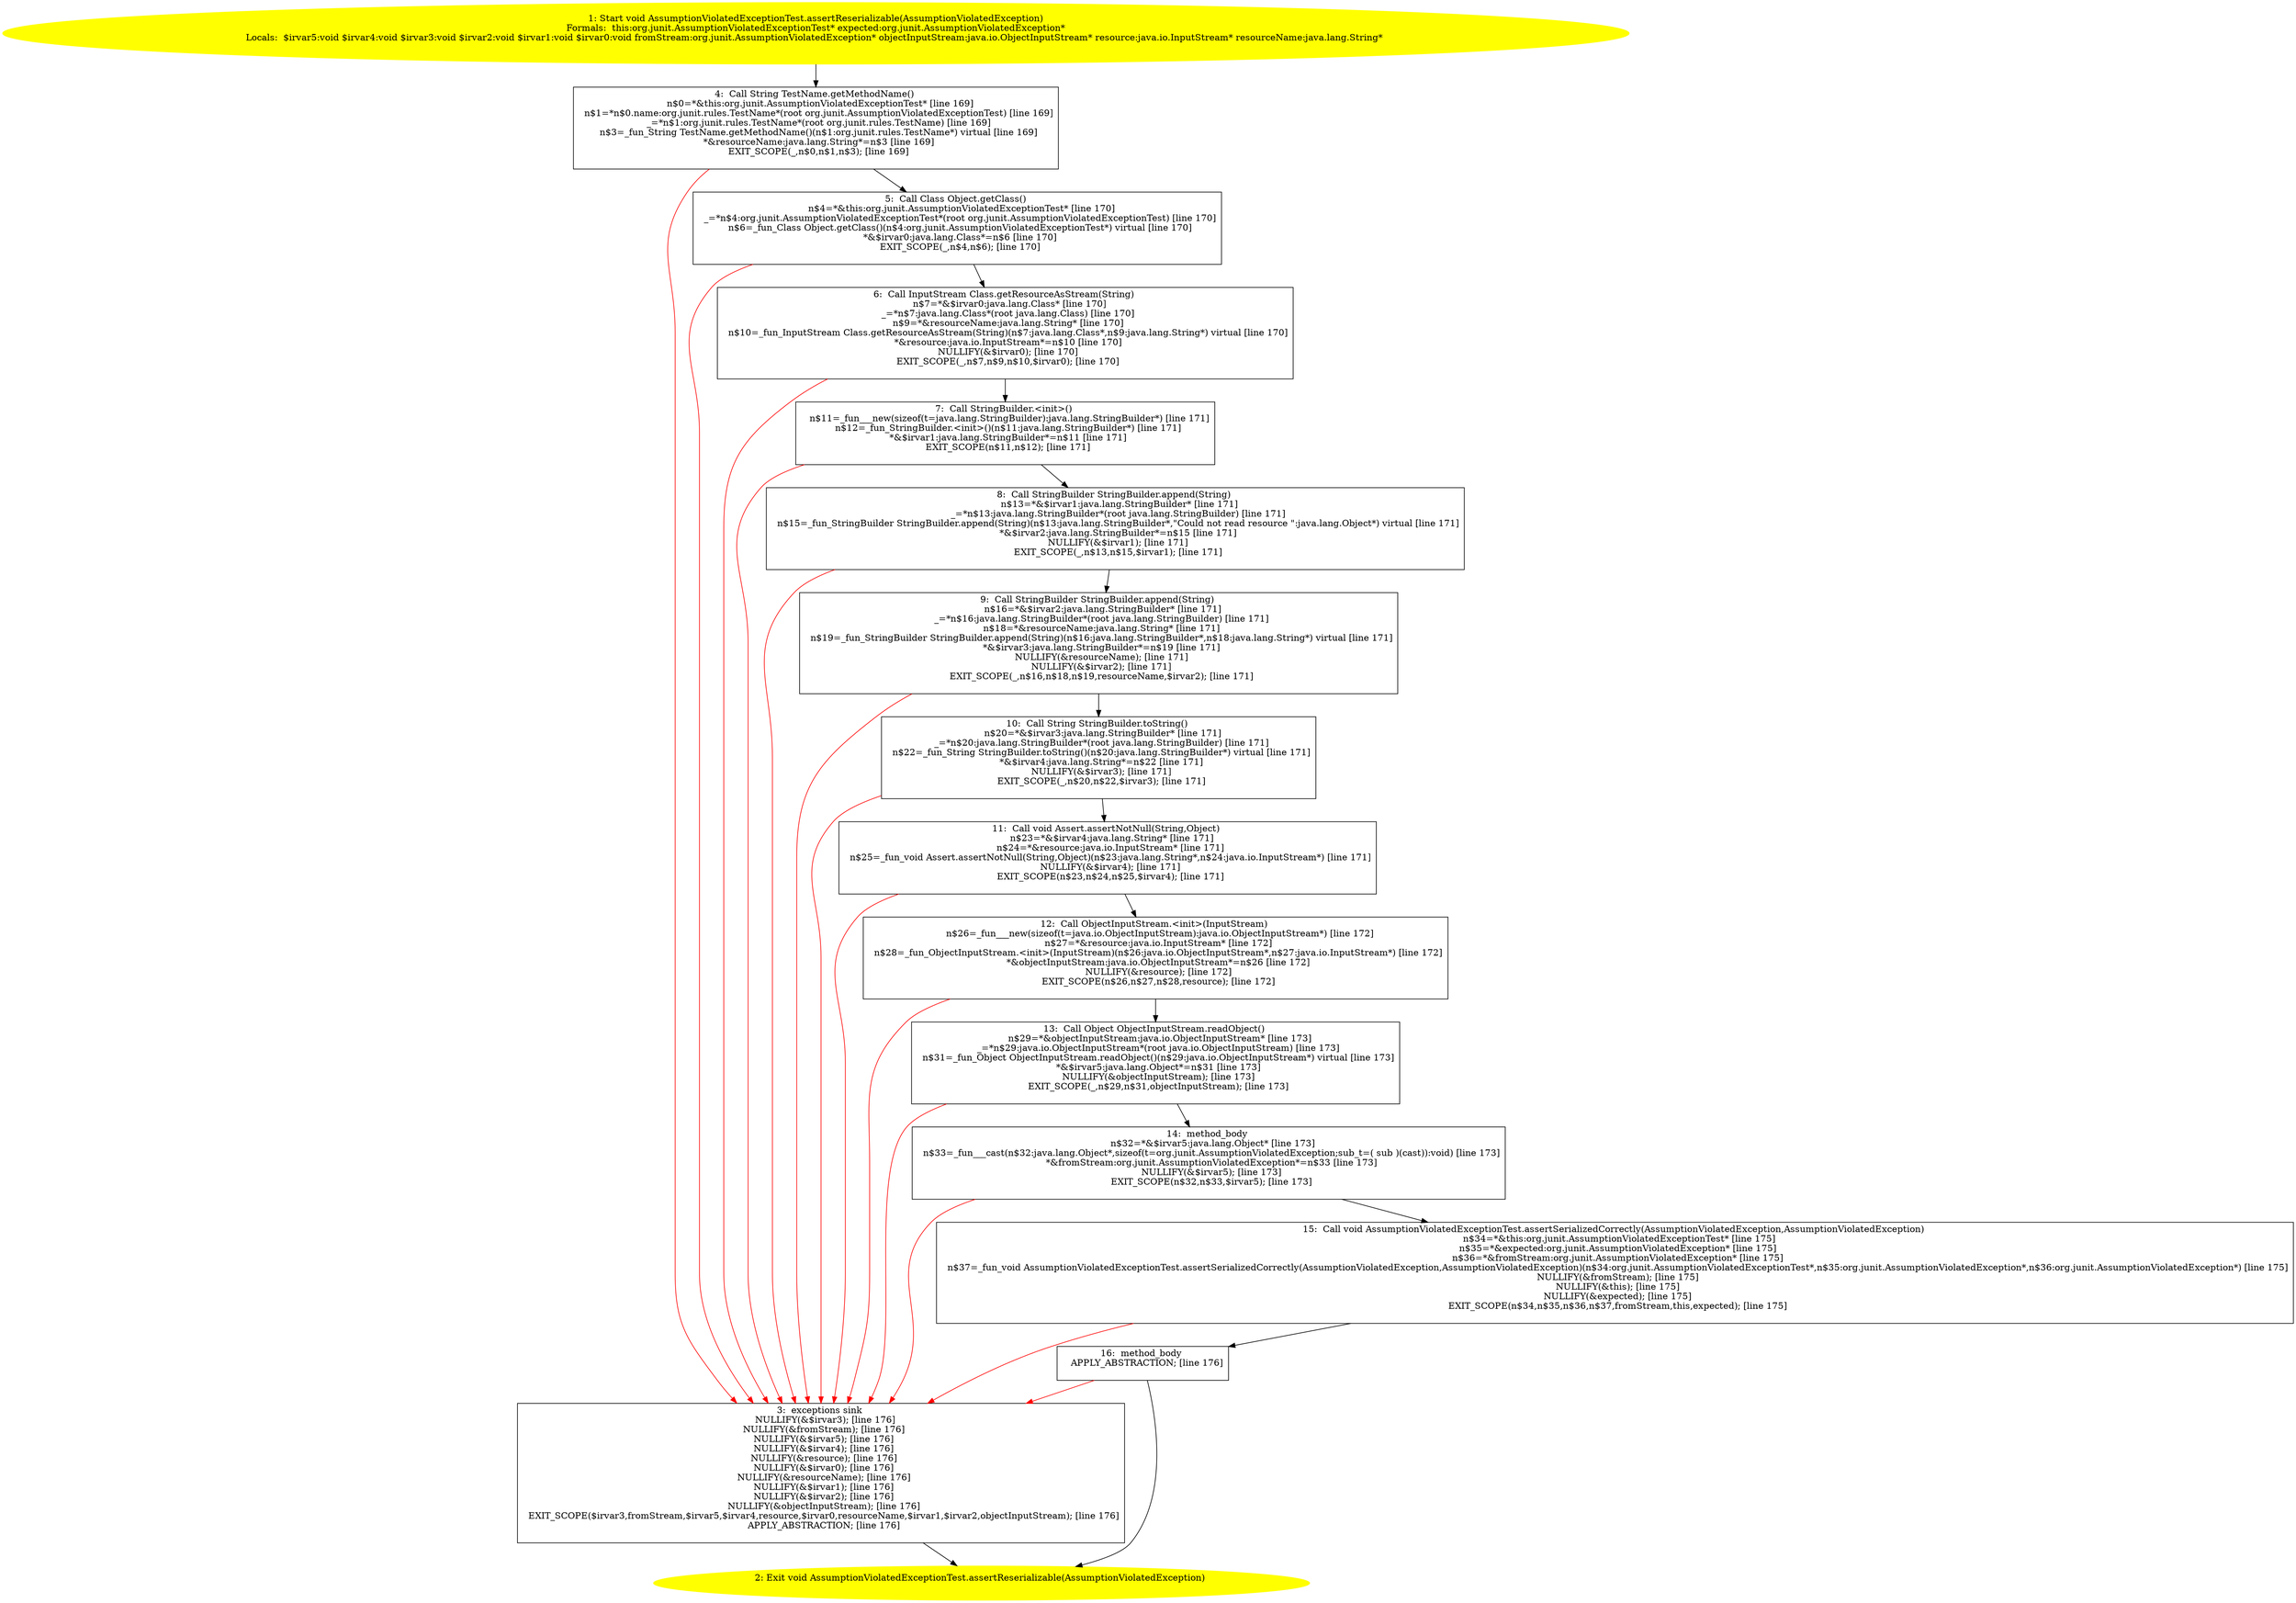 /* @generated */
digraph cfg {
"org.junit.AssumptionViolatedExceptionTest.assertReserializable(org.junit.AssumptionViolatedException.43aed5c382d276e03f097df8f5a1d4c6_1" [label="1: Start void AssumptionViolatedExceptionTest.assertReserializable(AssumptionViolatedException)\nFormals:  this:org.junit.AssumptionViolatedExceptionTest* expected:org.junit.AssumptionViolatedException*\nLocals:  $irvar5:void $irvar4:void $irvar3:void $irvar2:void $irvar1:void $irvar0:void fromStream:org.junit.AssumptionViolatedException* objectInputStream:java.io.ObjectInputStream* resource:java.io.InputStream* resourceName:java.lang.String* \n  " color=yellow style=filled]
	

	 "org.junit.AssumptionViolatedExceptionTest.assertReserializable(org.junit.AssumptionViolatedException.43aed5c382d276e03f097df8f5a1d4c6_1" -> "org.junit.AssumptionViolatedExceptionTest.assertReserializable(org.junit.AssumptionViolatedException.43aed5c382d276e03f097df8f5a1d4c6_4" ;
"org.junit.AssumptionViolatedExceptionTest.assertReserializable(org.junit.AssumptionViolatedException.43aed5c382d276e03f097df8f5a1d4c6_2" [label="2: Exit void AssumptionViolatedExceptionTest.assertReserializable(AssumptionViolatedException) \n  " color=yellow style=filled]
	

"org.junit.AssumptionViolatedExceptionTest.assertReserializable(org.junit.AssumptionViolatedException.43aed5c382d276e03f097df8f5a1d4c6_3" [label="3:  exceptions sink \n   NULLIFY(&$irvar3); [line 176]\n  NULLIFY(&fromStream); [line 176]\n  NULLIFY(&$irvar5); [line 176]\n  NULLIFY(&$irvar4); [line 176]\n  NULLIFY(&resource); [line 176]\n  NULLIFY(&$irvar0); [line 176]\n  NULLIFY(&resourceName); [line 176]\n  NULLIFY(&$irvar1); [line 176]\n  NULLIFY(&$irvar2); [line 176]\n  NULLIFY(&objectInputStream); [line 176]\n  EXIT_SCOPE($irvar3,fromStream,$irvar5,$irvar4,resource,$irvar0,resourceName,$irvar1,$irvar2,objectInputStream); [line 176]\n  APPLY_ABSTRACTION; [line 176]\n " shape="box"]
	

	 "org.junit.AssumptionViolatedExceptionTest.assertReserializable(org.junit.AssumptionViolatedException.43aed5c382d276e03f097df8f5a1d4c6_3" -> "org.junit.AssumptionViolatedExceptionTest.assertReserializable(org.junit.AssumptionViolatedException.43aed5c382d276e03f097df8f5a1d4c6_2" ;
"org.junit.AssumptionViolatedExceptionTest.assertReserializable(org.junit.AssumptionViolatedException.43aed5c382d276e03f097df8f5a1d4c6_4" [label="4:  Call String TestName.getMethodName() \n   n$0=*&this:org.junit.AssumptionViolatedExceptionTest* [line 169]\n  n$1=*n$0.name:org.junit.rules.TestName*(root org.junit.AssumptionViolatedExceptionTest) [line 169]\n  _=*n$1:org.junit.rules.TestName*(root org.junit.rules.TestName) [line 169]\n  n$3=_fun_String TestName.getMethodName()(n$1:org.junit.rules.TestName*) virtual [line 169]\n  *&resourceName:java.lang.String*=n$3 [line 169]\n  EXIT_SCOPE(_,n$0,n$1,n$3); [line 169]\n " shape="box"]
	

	 "org.junit.AssumptionViolatedExceptionTest.assertReserializable(org.junit.AssumptionViolatedException.43aed5c382d276e03f097df8f5a1d4c6_4" -> "org.junit.AssumptionViolatedExceptionTest.assertReserializable(org.junit.AssumptionViolatedException.43aed5c382d276e03f097df8f5a1d4c6_5" ;
	 "org.junit.AssumptionViolatedExceptionTest.assertReserializable(org.junit.AssumptionViolatedException.43aed5c382d276e03f097df8f5a1d4c6_4" -> "org.junit.AssumptionViolatedExceptionTest.assertReserializable(org.junit.AssumptionViolatedException.43aed5c382d276e03f097df8f5a1d4c6_3" [color="red" ];
"org.junit.AssumptionViolatedExceptionTest.assertReserializable(org.junit.AssumptionViolatedException.43aed5c382d276e03f097df8f5a1d4c6_5" [label="5:  Call Class Object.getClass() \n   n$4=*&this:org.junit.AssumptionViolatedExceptionTest* [line 170]\n  _=*n$4:org.junit.AssumptionViolatedExceptionTest*(root org.junit.AssumptionViolatedExceptionTest) [line 170]\n  n$6=_fun_Class Object.getClass()(n$4:org.junit.AssumptionViolatedExceptionTest*) virtual [line 170]\n  *&$irvar0:java.lang.Class*=n$6 [line 170]\n  EXIT_SCOPE(_,n$4,n$6); [line 170]\n " shape="box"]
	

	 "org.junit.AssumptionViolatedExceptionTest.assertReserializable(org.junit.AssumptionViolatedException.43aed5c382d276e03f097df8f5a1d4c6_5" -> "org.junit.AssumptionViolatedExceptionTest.assertReserializable(org.junit.AssumptionViolatedException.43aed5c382d276e03f097df8f5a1d4c6_6" ;
	 "org.junit.AssumptionViolatedExceptionTest.assertReserializable(org.junit.AssumptionViolatedException.43aed5c382d276e03f097df8f5a1d4c6_5" -> "org.junit.AssumptionViolatedExceptionTest.assertReserializable(org.junit.AssumptionViolatedException.43aed5c382d276e03f097df8f5a1d4c6_3" [color="red" ];
"org.junit.AssumptionViolatedExceptionTest.assertReserializable(org.junit.AssumptionViolatedException.43aed5c382d276e03f097df8f5a1d4c6_6" [label="6:  Call InputStream Class.getResourceAsStream(String) \n   n$7=*&$irvar0:java.lang.Class* [line 170]\n  _=*n$7:java.lang.Class*(root java.lang.Class) [line 170]\n  n$9=*&resourceName:java.lang.String* [line 170]\n  n$10=_fun_InputStream Class.getResourceAsStream(String)(n$7:java.lang.Class*,n$9:java.lang.String*) virtual [line 170]\n  *&resource:java.io.InputStream*=n$10 [line 170]\n  NULLIFY(&$irvar0); [line 170]\n  EXIT_SCOPE(_,n$7,n$9,n$10,$irvar0); [line 170]\n " shape="box"]
	

	 "org.junit.AssumptionViolatedExceptionTest.assertReserializable(org.junit.AssumptionViolatedException.43aed5c382d276e03f097df8f5a1d4c6_6" -> "org.junit.AssumptionViolatedExceptionTest.assertReserializable(org.junit.AssumptionViolatedException.43aed5c382d276e03f097df8f5a1d4c6_7" ;
	 "org.junit.AssumptionViolatedExceptionTest.assertReserializable(org.junit.AssumptionViolatedException.43aed5c382d276e03f097df8f5a1d4c6_6" -> "org.junit.AssumptionViolatedExceptionTest.assertReserializable(org.junit.AssumptionViolatedException.43aed5c382d276e03f097df8f5a1d4c6_3" [color="red" ];
"org.junit.AssumptionViolatedExceptionTest.assertReserializable(org.junit.AssumptionViolatedException.43aed5c382d276e03f097df8f5a1d4c6_7" [label="7:  Call StringBuilder.<init>() \n   n$11=_fun___new(sizeof(t=java.lang.StringBuilder):java.lang.StringBuilder*) [line 171]\n  n$12=_fun_StringBuilder.<init>()(n$11:java.lang.StringBuilder*) [line 171]\n  *&$irvar1:java.lang.StringBuilder*=n$11 [line 171]\n  EXIT_SCOPE(n$11,n$12); [line 171]\n " shape="box"]
	

	 "org.junit.AssumptionViolatedExceptionTest.assertReserializable(org.junit.AssumptionViolatedException.43aed5c382d276e03f097df8f5a1d4c6_7" -> "org.junit.AssumptionViolatedExceptionTest.assertReserializable(org.junit.AssumptionViolatedException.43aed5c382d276e03f097df8f5a1d4c6_8" ;
	 "org.junit.AssumptionViolatedExceptionTest.assertReserializable(org.junit.AssumptionViolatedException.43aed5c382d276e03f097df8f5a1d4c6_7" -> "org.junit.AssumptionViolatedExceptionTest.assertReserializable(org.junit.AssumptionViolatedException.43aed5c382d276e03f097df8f5a1d4c6_3" [color="red" ];
"org.junit.AssumptionViolatedExceptionTest.assertReserializable(org.junit.AssumptionViolatedException.43aed5c382d276e03f097df8f5a1d4c6_8" [label="8:  Call StringBuilder StringBuilder.append(String) \n   n$13=*&$irvar1:java.lang.StringBuilder* [line 171]\n  _=*n$13:java.lang.StringBuilder*(root java.lang.StringBuilder) [line 171]\n  n$15=_fun_StringBuilder StringBuilder.append(String)(n$13:java.lang.StringBuilder*,\"Could not read resource \":java.lang.Object*) virtual [line 171]\n  *&$irvar2:java.lang.StringBuilder*=n$15 [line 171]\n  NULLIFY(&$irvar1); [line 171]\n  EXIT_SCOPE(_,n$13,n$15,$irvar1); [line 171]\n " shape="box"]
	

	 "org.junit.AssumptionViolatedExceptionTest.assertReserializable(org.junit.AssumptionViolatedException.43aed5c382d276e03f097df8f5a1d4c6_8" -> "org.junit.AssumptionViolatedExceptionTest.assertReserializable(org.junit.AssumptionViolatedException.43aed5c382d276e03f097df8f5a1d4c6_9" ;
	 "org.junit.AssumptionViolatedExceptionTest.assertReserializable(org.junit.AssumptionViolatedException.43aed5c382d276e03f097df8f5a1d4c6_8" -> "org.junit.AssumptionViolatedExceptionTest.assertReserializable(org.junit.AssumptionViolatedException.43aed5c382d276e03f097df8f5a1d4c6_3" [color="red" ];
"org.junit.AssumptionViolatedExceptionTest.assertReserializable(org.junit.AssumptionViolatedException.43aed5c382d276e03f097df8f5a1d4c6_9" [label="9:  Call StringBuilder StringBuilder.append(String) \n   n$16=*&$irvar2:java.lang.StringBuilder* [line 171]\n  _=*n$16:java.lang.StringBuilder*(root java.lang.StringBuilder) [line 171]\n  n$18=*&resourceName:java.lang.String* [line 171]\n  n$19=_fun_StringBuilder StringBuilder.append(String)(n$16:java.lang.StringBuilder*,n$18:java.lang.String*) virtual [line 171]\n  *&$irvar3:java.lang.StringBuilder*=n$19 [line 171]\n  NULLIFY(&resourceName); [line 171]\n  NULLIFY(&$irvar2); [line 171]\n  EXIT_SCOPE(_,n$16,n$18,n$19,resourceName,$irvar2); [line 171]\n " shape="box"]
	

	 "org.junit.AssumptionViolatedExceptionTest.assertReserializable(org.junit.AssumptionViolatedException.43aed5c382d276e03f097df8f5a1d4c6_9" -> "org.junit.AssumptionViolatedExceptionTest.assertReserializable(org.junit.AssumptionViolatedException.43aed5c382d276e03f097df8f5a1d4c6_10" ;
	 "org.junit.AssumptionViolatedExceptionTest.assertReserializable(org.junit.AssumptionViolatedException.43aed5c382d276e03f097df8f5a1d4c6_9" -> "org.junit.AssumptionViolatedExceptionTest.assertReserializable(org.junit.AssumptionViolatedException.43aed5c382d276e03f097df8f5a1d4c6_3" [color="red" ];
"org.junit.AssumptionViolatedExceptionTest.assertReserializable(org.junit.AssumptionViolatedException.43aed5c382d276e03f097df8f5a1d4c6_10" [label="10:  Call String StringBuilder.toString() \n   n$20=*&$irvar3:java.lang.StringBuilder* [line 171]\n  _=*n$20:java.lang.StringBuilder*(root java.lang.StringBuilder) [line 171]\n  n$22=_fun_String StringBuilder.toString()(n$20:java.lang.StringBuilder*) virtual [line 171]\n  *&$irvar4:java.lang.String*=n$22 [line 171]\n  NULLIFY(&$irvar3); [line 171]\n  EXIT_SCOPE(_,n$20,n$22,$irvar3); [line 171]\n " shape="box"]
	

	 "org.junit.AssumptionViolatedExceptionTest.assertReserializable(org.junit.AssumptionViolatedException.43aed5c382d276e03f097df8f5a1d4c6_10" -> "org.junit.AssumptionViolatedExceptionTest.assertReserializable(org.junit.AssumptionViolatedException.43aed5c382d276e03f097df8f5a1d4c6_11" ;
	 "org.junit.AssumptionViolatedExceptionTest.assertReserializable(org.junit.AssumptionViolatedException.43aed5c382d276e03f097df8f5a1d4c6_10" -> "org.junit.AssumptionViolatedExceptionTest.assertReserializable(org.junit.AssumptionViolatedException.43aed5c382d276e03f097df8f5a1d4c6_3" [color="red" ];
"org.junit.AssumptionViolatedExceptionTest.assertReserializable(org.junit.AssumptionViolatedException.43aed5c382d276e03f097df8f5a1d4c6_11" [label="11:  Call void Assert.assertNotNull(String,Object) \n   n$23=*&$irvar4:java.lang.String* [line 171]\n  n$24=*&resource:java.io.InputStream* [line 171]\n  n$25=_fun_void Assert.assertNotNull(String,Object)(n$23:java.lang.String*,n$24:java.io.InputStream*) [line 171]\n  NULLIFY(&$irvar4); [line 171]\n  EXIT_SCOPE(n$23,n$24,n$25,$irvar4); [line 171]\n " shape="box"]
	

	 "org.junit.AssumptionViolatedExceptionTest.assertReserializable(org.junit.AssumptionViolatedException.43aed5c382d276e03f097df8f5a1d4c6_11" -> "org.junit.AssumptionViolatedExceptionTest.assertReserializable(org.junit.AssumptionViolatedException.43aed5c382d276e03f097df8f5a1d4c6_12" ;
	 "org.junit.AssumptionViolatedExceptionTest.assertReserializable(org.junit.AssumptionViolatedException.43aed5c382d276e03f097df8f5a1d4c6_11" -> "org.junit.AssumptionViolatedExceptionTest.assertReserializable(org.junit.AssumptionViolatedException.43aed5c382d276e03f097df8f5a1d4c6_3" [color="red" ];
"org.junit.AssumptionViolatedExceptionTest.assertReserializable(org.junit.AssumptionViolatedException.43aed5c382d276e03f097df8f5a1d4c6_12" [label="12:  Call ObjectInputStream.<init>(InputStream) \n   n$26=_fun___new(sizeof(t=java.io.ObjectInputStream):java.io.ObjectInputStream*) [line 172]\n  n$27=*&resource:java.io.InputStream* [line 172]\n  n$28=_fun_ObjectInputStream.<init>(InputStream)(n$26:java.io.ObjectInputStream*,n$27:java.io.InputStream*) [line 172]\n  *&objectInputStream:java.io.ObjectInputStream*=n$26 [line 172]\n  NULLIFY(&resource); [line 172]\n  EXIT_SCOPE(n$26,n$27,n$28,resource); [line 172]\n " shape="box"]
	

	 "org.junit.AssumptionViolatedExceptionTest.assertReserializable(org.junit.AssumptionViolatedException.43aed5c382d276e03f097df8f5a1d4c6_12" -> "org.junit.AssumptionViolatedExceptionTest.assertReserializable(org.junit.AssumptionViolatedException.43aed5c382d276e03f097df8f5a1d4c6_13" ;
	 "org.junit.AssumptionViolatedExceptionTest.assertReserializable(org.junit.AssumptionViolatedException.43aed5c382d276e03f097df8f5a1d4c6_12" -> "org.junit.AssumptionViolatedExceptionTest.assertReserializable(org.junit.AssumptionViolatedException.43aed5c382d276e03f097df8f5a1d4c6_3" [color="red" ];
"org.junit.AssumptionViolatedExceptionTest.assertReserializable(org.junit.AssumptionViolatedException.43aed5c382d276e03f097df8f5a1d4c6_13" [label="13:  Call Object ObjectInputStream.readObject() \n   n$29=*&objectInputStream:java.io.ObjectInputStream* [line 173]\n  _=*n$29:java.io.ObjectInputStream*(root java.io.ObjectInputStream) [line 173]\n  n$31=_fun_Object ObjectInputStream.readObject()(n$29:java.io.ObjectInputStream*) virtual [line 173]\n  *&$irvar5:java.lang.Object*=n$31 [line 173]\n  NULLIFY(&objectInputStream); [line 173]\n  EXIT_SCOPE(_,n$29,n$31,objectInputStream); [line 173]\n " shape="box"]
	

	 "org.junit.AssumptionViolatedExceptionTest.assertReserializable(org.junit.AssumptionViolatedException.43aed5c382d276e03f097df8f5a1d4c6_13" -> "org.junit.AssumptionViolatedExceptionTest.assertReserializable(org.junit.AssumptionViolatedException.43aed5c382d276e03f097df8f5a1d4c6_14" ;
	 "org.junit.AssumptionViolatedExceptionTest.assertReserializable(org.junit.AssumptionViolatedException.43aed5c382d276e03f097df8f5a1d4c6_13" -> "org.junit.AssumptionViolatedExceptionTest.assertReserializable(org.junit.AssumptionViolatedException.43aed5c382d276e03f097df8f5a1d4c6_3" [color="red" ];
"org.junit.AssumptionViolatedExceptionTest.assertReserializable(org.junit.AssumptionViolatedException.43aed5c382d276e03f097df8f5a1d4c6_14" [label="14:  method_body \n   n$32=*&$irvar5:java.lang.Object* [line 173]\n  n$33=_fun___cast(n$32:java.lang.Object*,sizeof(t=org.junit.AssumptionViolatedException;sub_t=( sub )(cast)):void) [line 173]\n  *&fromStream:org.junit.AssumptionViolatedException*=n$33 [line 173]\n  NULLIFY(&$irvar5); [line 173]\n  EXIT_SCOPE(n$32,n$33,$irvar5); [line 173]\n " shape="box"]
	

	 "org.junit.AssumptionViolatedExceptionTest.assertReserializable(org.junit.AssumptionViolatedException.43aed5c382d276e03f097df8f5a1d4c6_14" -> "org.junit.AssumptionViolatedExceptionTest.assertReserializable(org.junit.AssumptionViolatedException.43aed5c382d276e03f097df8f5a1d4c6_15" ;
	 "org.junit.AssumptionViolatedExceptionTest.assertReserializable(org.junit.AssumptionViolatedException.43aed5c382d276e03f097df8f5a1d4c6_14" -> "org.junit.AssumptionViolatedExceptionTest.assertReserializable(org.junit.AssumptionViolatedException.43aed5c382d276e03f097df8f5a1d4c6_3" [color="red" ];
"org.junit.AssumptionViolatedExceptionTest.assertReserializable(org.junit.AssumptionViolatedException.43aed5c382d276e03f097df8f5a1d4c6_15" [label="15:  Call void AssumptionViolatedExceptionTest.assertSerializedCorrectly(AssumptionViolatedException,AssumptionViolatedException) \n   n$34=*&this:org.junit.AssumptionViolatedExceptionTest* [line 175]\n  n$35=*&expected:org.junit.AssumptionViolatedException* [line 175]\n  n$36=*&fromStream:org.junit.AssumptionViolatedException* [line 175]\n  n$37=_fun_void AssumptionViolatedExceptionTest.assertSerializedCorrectly(AssumptionViolatedException,AssumptionViolatedException)(n$34:org.junit.AssumptionViolatedExceptionTest*,n$35:org.junit.AssumptionViolatedException*,n$36:org.junit.AssumptionViolatedException*) [line 175]\n  NULLIFY(&fromStream); [line 175]\n  NULLIFY(&this); [line 175]\n  NULLIFY(&expected); [line 175]\n  EXIT_SCOPE(n$34,n$35,n$36,n$37,fromStream,this,expected); [line 175]\n " shape="box"]
	

	 "org.junit.AssumptionViolatedExceptionTest.assertReserializable(org.junit.AssumptionViolatedException.43aed5c382d276e03f097df8f5a1d4c6_15" -> "org.junit.AssumptionViolatedExceptionTest.assertReserializable(org.junit.AssumptionViolatedException.43aed5c382d276e03f097df8f5a1d4c6_16" ;
	 "org.junit.AssumptionViolatedExceptionTest.assertReserializable(org.junit.AssumptionViolatedException.43aed5c382d276e03f097df8f5a1d4c6_15" -> "org.junit.AssumptionViolatedExceptionTest.assertReserializable(org.junit.AssumptionViolatedException.43aed5c382d276e03f097df8f5a1d4c6_3" [color="red" ];
"org.junit.AssumptionViolatedExceptionTest.assertReserializable(org.junit.AssumptionViolatedException.43aed5c382d276e03f097df8f5a1d4c6_16" [label="16:  method_body \n   APPLY_ABSTRACTION; [line 176]\n " shape="box"]
	

	 "org.junit.AssumptionViolatedExceptionTest.assertReserializable(org.junit.AssumptionViolatedException.43aed5c382d276e03f097df8f5a1d4c6_16" -> "org.junit.AssumptionViolatedExceptionTest.assertReserializable(org.junit.AssumptionViolatedException.43aed5c382d276e03f097df8f5a1d4c6_2" ;
	 "org.junit.AssumptionViolatedExceptionTest.assertReserializable(org.junit.AssumptionViolatedException.43aed5c382d276e03f097df8f5a1d4c6_16" -> "org.junit.AssumptionViolatedExceptionTest.assertReserializable(org.junit.AssumptionViolatedException.43aed5c382d276e03f097df8f5a1d4c6_3" [color="red" ];
}

